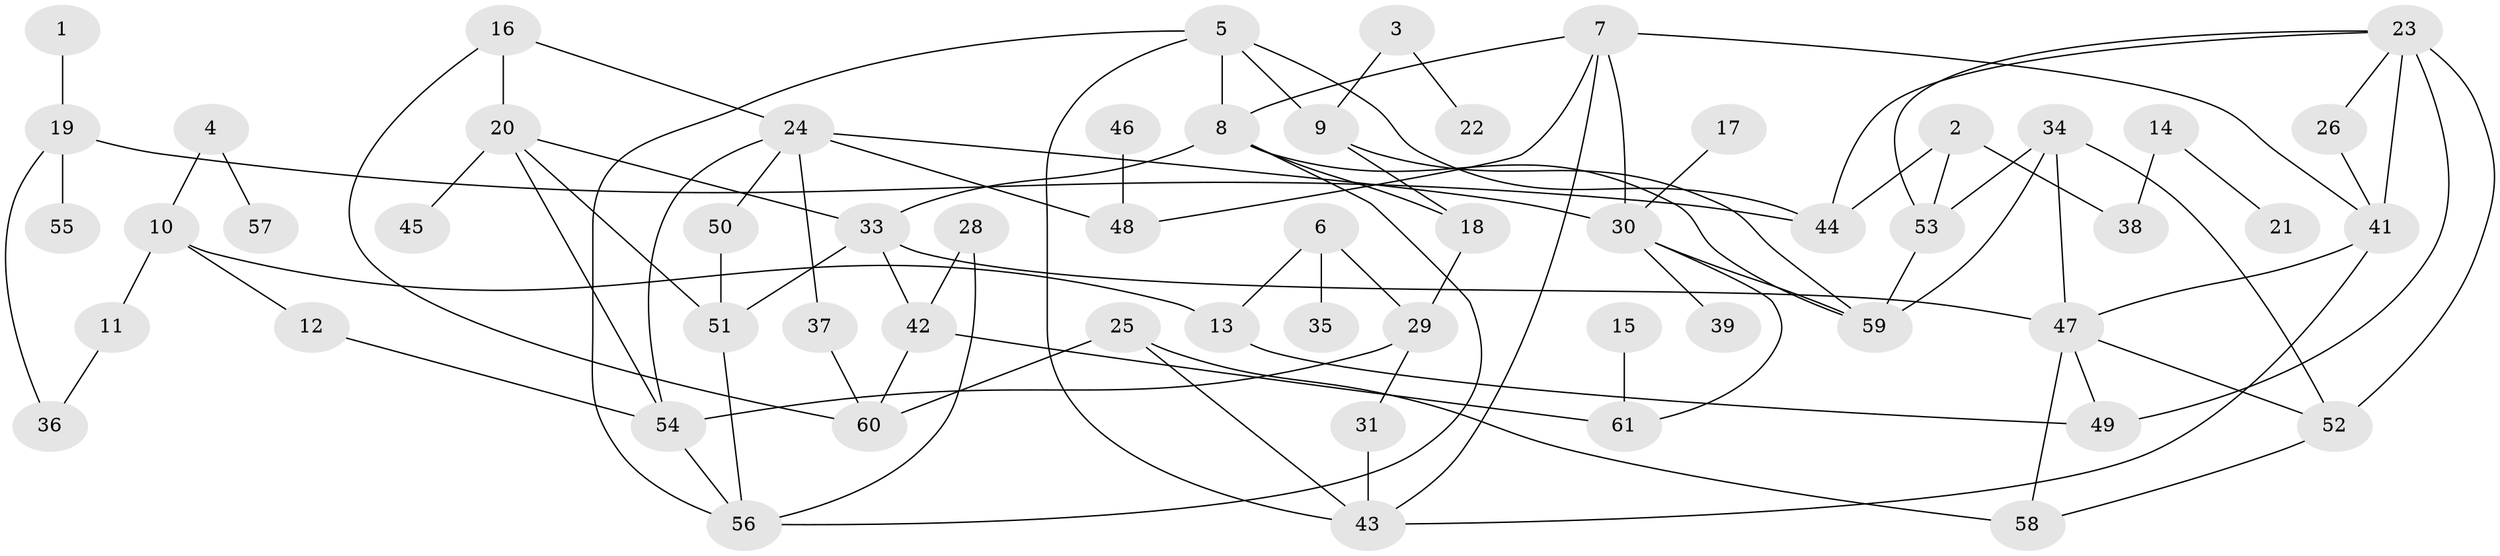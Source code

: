 // original degree distribution, {3: 0.26744186046511625, 2: 0.23255813953488372, 1: 0.16279069767441862, 4: 0.18604651162790697, 5: 0.08139534883720931, 8: 0.011627906976744186, 6: 0.023255813953488372, 0: 0.03488372093023256}
// Generated by graph-tools (version 1.1) at 2025/35/03/04/25 23:35:58]
// undirected, 58 vertices, 92 edges
graph export_dot {
  node [color=gray90,style=filled];
  1;
  2;
  3;
  4;
  5;
  6;
  7;
  8;
  9;
  10;
  11;
  12;
  13;
  14;
  15;
  16;
  17;
  18;
  19;
  20;
  21;
  22;
  23;
  24;
  25;
  26;
  28;
  29;
  30;
  31;
  33;
  34;
  35;
  36;
  37;
  38;
  39;
  41;
  42;
  43;
  44;
  45;
  46;
  47;
  48;
  49;
  50;
  51;
  52;
  53;
  54;
  55;
  56;
  57;
  58;
  59;
  60;
  61;
  1 -- 19 [weight=1.0];
  2 -- 38 [weight=1.0];
  2 -- 44 [weight=1.0];
  2 -- 53 [weight=1.0];
  3 -- 9 [weight=1.0];
  3 -- 22 [weight=1.0];
  4 -- 10 [weight=1.0];
  4 -- 57 [weight=1.0];
  5 -- 8 [weight=1.0];
  5 -- 9 [weight=1.0];
  5 -- 43 [weight=1.0];
  5 -- 44 [weight=1.0];
  5 -- 56 [weight=1.0];
  6 -- 13 [weight=1.0];
  6 -- 29 [weight=1.0];
  6 -- 35 [weight=1.0];
  7 -- 8 [weight=1.0];
  7 -- 30 [weight=1.0];
  7 -- 41 [weight=1.0];
  7 -- 43 [weight=1.0];
  7 -- 48 [weight=1.0];
  8 -- 18 [weight=1.0];
  8 -- 33 [weight=1.0];
  8 -- 56 [weight=1.0];
  8 -- 59 [weight=1.0];
  9 -- 18 [weight=1.0];
  9 -- 59 [weight=1.0];
  10 -- 11 [weight=1.0];
  10 -- 12 [weight=1.0];
  10 -- 13 [weight=1.0];
  11 -- 36 [weight=1.0];
  12 -- 54 [weight=1.0];
  13 -- 49 [weight=1.0];
  14 -- 21 [weight=1.0];
  14 -- 38 [weight=1.0];
  15 -- 61 [weight=2.0];
  16 -- 20 [weight=1.0];
  16 -- 24 [weight=1.0];
  16 -- 60 [weight=1.0];
  17 -- 30 [weight=1.0];
  18 -- 29 [weight=1.0];
  19 -- 36 [weight=1.0];
  19 -- 44 [weight=1.0];
  19 -- 55 [weight=1.0];
  20 -- 33 [weight=1.0];
  20 -- 45 [weight=1.0];
  20 -- 51 [weight=1.0];
  20 -- 54 [weight=1.0];
  23 -- 26 [weight=1.0];
  23 -- 41 [weight=1.0];
  23 -- 44 [weight=1.0];
  23 -- 49 [weight=1.0];
  23 -- 52 [weight=2.0];
  23 -- 53 [weight=1.0];
  24 -- 30 [weight=2.0];
  24 -- 37 [weight=1.0];
  24 -- 48 [weight=1.0];
  24 -- 50 [weight=1.0];
  24 -- 54 [weight=1.0];
  25 -- 43 [weight=1.0];
  25 -- 58 [weight=1.0];
  25 -- 60 [weight=1.0];
  26 -- 41 [weight=1.0];
  28 -- 42 [weight=1.0];
  28 -- 56 [weight=1.0];
  29 -- 31 [weight=1.0];
  29 -- 54 [weight=1.0];
  30 -- 39 [weight=1.0];
  30 -- 59 [weight=1.0];
  30 -- 61 [weight=1.0];
  31 -- 43 [weight=2.0];
  33 -- 42 [weight=1.0];
  33 -- 47 [weight=1.0];
  33 -- 51 [weight=1.0];
  34 -- 47 [weight=1.0];
  34 -- 52 [weight=1.0];
  34 -- 53 [weight=1.0];
  34 -- 59 [weight=1.0];
  37 -- 60 [weight=1.0];
  41 -- 43 [weight=1.0];
  41 -- 47 [weight=1.0];
  42 -- 60 [weight=1.0];
  42 -- 61 [weight=1.0];
  46 -- 48 [weight=1.0];
  47 -- 49 [weight=1.0];
  47 -- 52 [weight=1.0];
  47 -- 58 [weight=1.0];
  50 -- 51 [weight=1.0];
  51 -- 56 [weight=1.0];
  52 -- 58 [weight=1.0];
  53 -- 59 [weight=1.0];
  54 -- 56 [weight=1.0];
}

